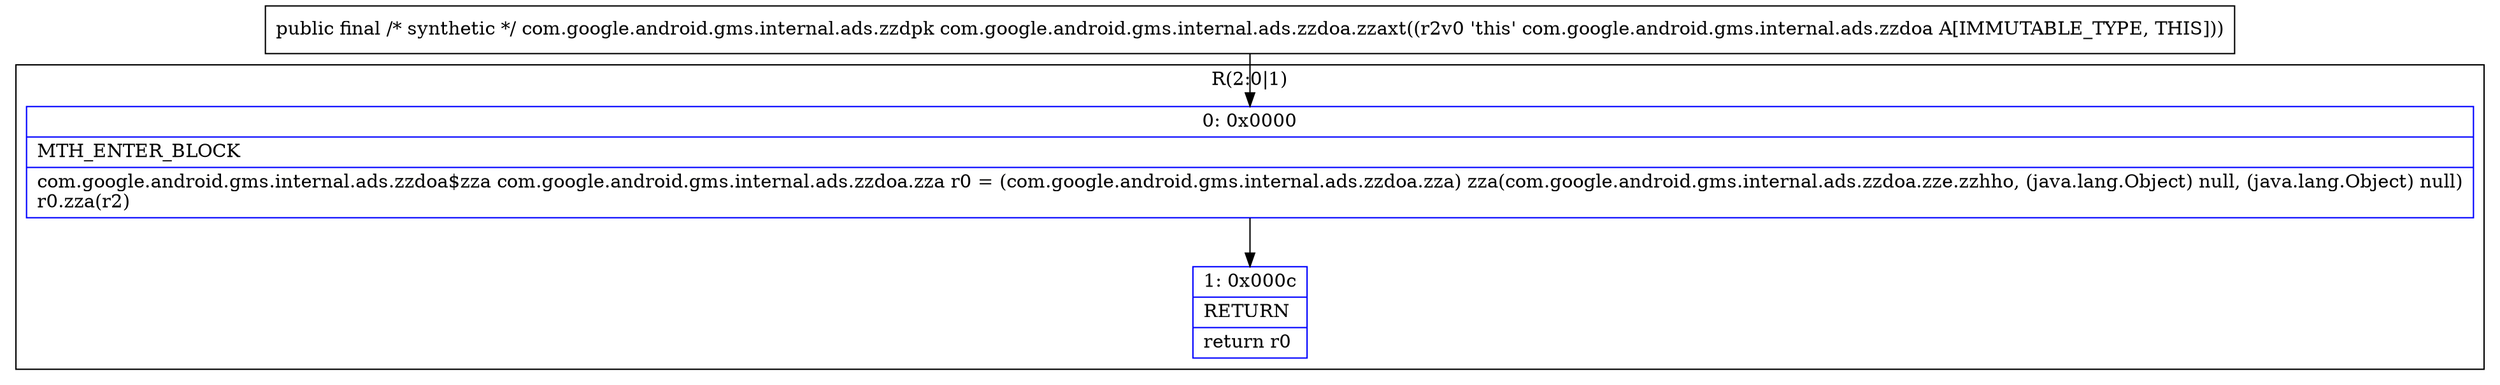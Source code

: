 digraph "CFG forcom.google.android.gms.internal.ads.zzdoa.zzaxt()Lcom\/google\/android\/gms\/internal\/ads\/zzdpk;" {
subgraph cluster_Region_1994472563 {
label = "R(2:0|1)";
node [shape=record,color=blue];
Node_0 [shape=record,label="{0\:\ 0x0000|MTH_ENTER_BLOCK\l|com.google.android.gms.internal.ads.zzdoa$zza com.google.android.gms.internal.ads.zzdoa.zza r0 = (com.google.android.gms.internal.ads.zzdoa.zza) zza(com.google.android.gms.internal.ads.zzdoa.zze.zzhho, (java.lang.Object) null, (java.lang.Object) null)\lr0.zza(r2)\l}"];
Node_1 [shape=record,label="{1\:\ 0x000c|RETURN\l|return r0\l}"];
}
MethodNode[shape=record,label="{public final \/* synthetic *\/ com.google.android.gms.internal.ads.zzdpk com.google.android.gms.internal.ads.zzdoa.zzaxt((r2v0 'this' com.google.android.gms.internal.ads.zzdoa A[IMMUTABLE_TYPE, THIS])) }"];
MethodNode -> Node_0;
Node_0 -> Node_1;
}


